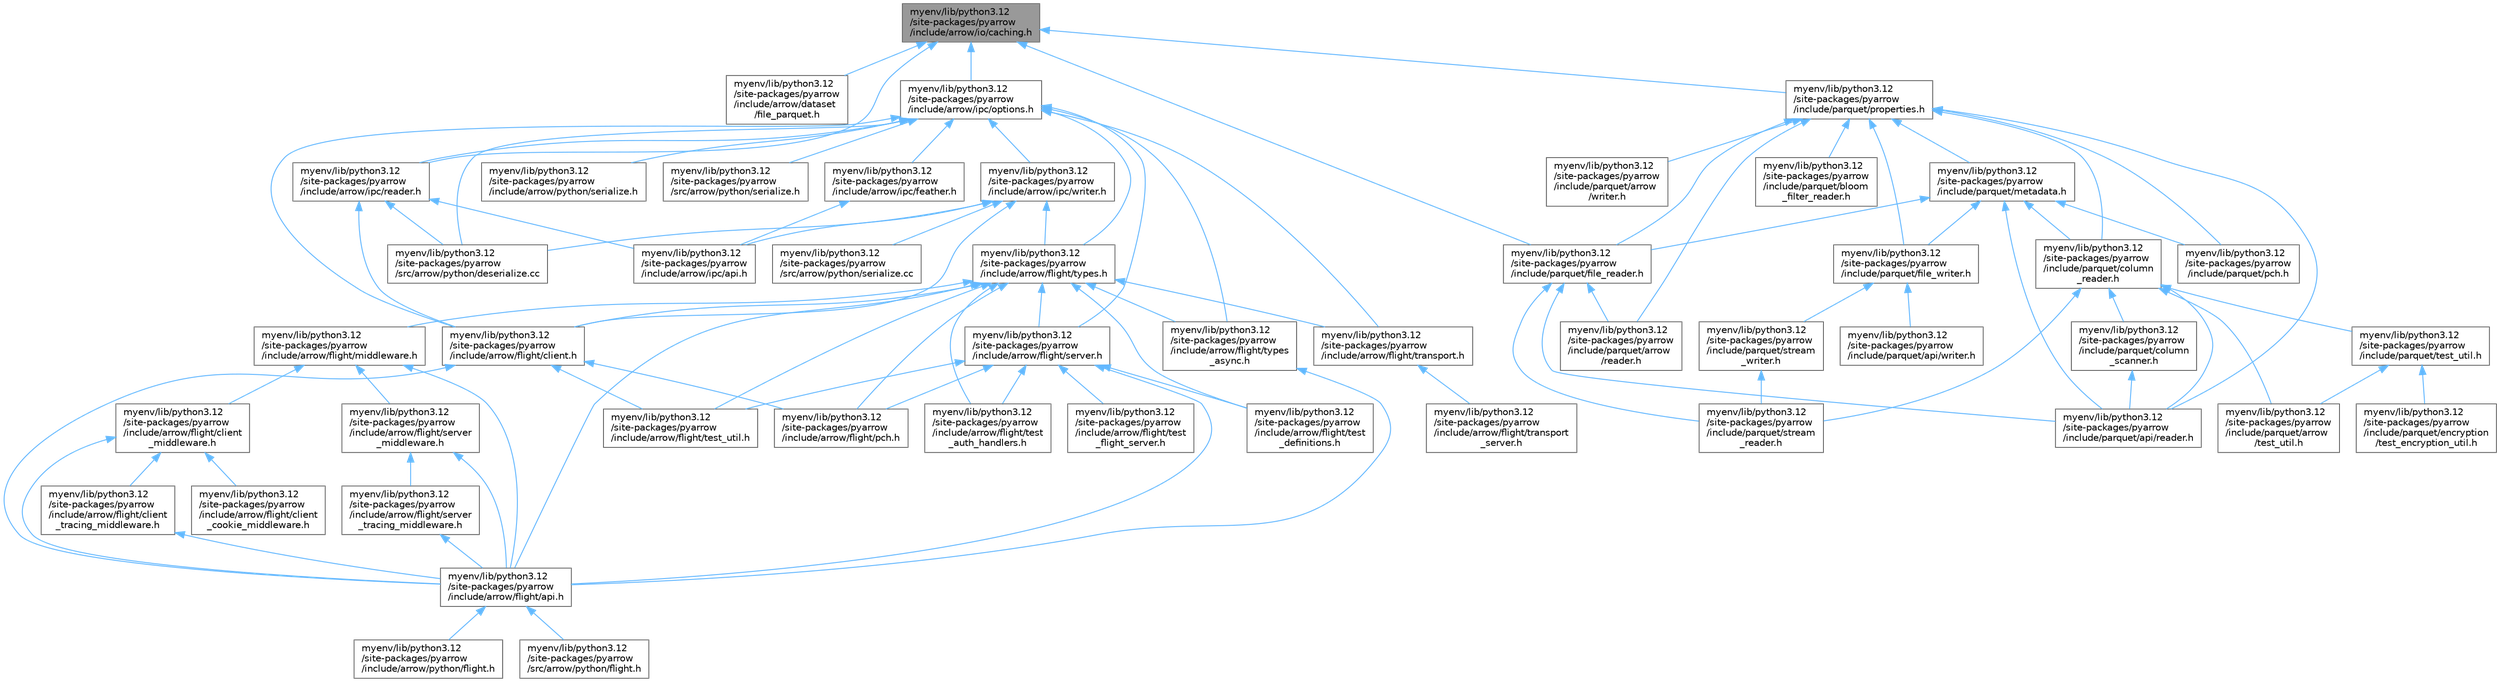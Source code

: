 digraph "myenv/lib/python3.12/site-packages/pyarrow/include/arrow/io/caching.h"
{
 // LATEX_PDF_SIZE
  bgcolor="transparent";
  edge [fontname=Helvetica,fontsize=10,labelfontname=Helvetica,labelfontsize=10];
  node [fontname=Helvetica,fontsize=10,shape=box,height=0.2,width=0.4];
  Node1 [id="Node000001",label="myenv/lib/python3.12\l/site-packages/pyarrow\l/include/arrow/io/caching.h",height=0.2,width=0.4,color="gray40", fillcolor="grey60", style="filled", fontcolor="black",tooltip=" "];
  Node1 -> Node2 [id="edge1_Node000001_Node000002",dir="back",color="steelblue1",style="solid",tooltip=" "];
  Node2 [id="Node000002",label="myenv/lib/python3.12\l/site-packages/pyarrow\l/include/arrow/dataset\l/file_parquet.h",height=0.2,width=0.4,color="grey40", fillcolor="white", style="filled",URL="$file__parquet_8h.html",tooltip=" "];
  Node1 -> Node3 [id="edge2_Node000001_Node000003",dir="back",color="steelblue1",style="solid",tooltip=" "];
  Node3 [id="Node000003",label="myenv/lib/python3.12\l/site-packages/pyarrow\l/include/arrow/ipc/options.h",height=0.2,width=0.4,color="grey40", fillcolor="white", style="filled",URL="$ipc_2options_8h.html",tooltip=" "];
  Node3 -> Node4 [id="edge3_Node000003_Node000004",dir="back",color="steelblue1",style="solid",tooltip=" "];
  Node4 [id="Node000004",label="myenv/lib/python3.12\l/site-packages/pyarrow\l/include/arrow/flight/client.h",height=0.2,width=0.4,color="grey40", fillcolor="white", style="filled",URL="$client_8h.html",tooltip=" "];
  Node4 -> Node5 [id="edge4_Node000004_Node000005",dir="back",color="steelblue1",style="solid",tooltip=" "];
  Node5 [id="Node000005",label="myenv/lib/python3.12\l/site-packages/pyarrow\l/include/arrow/flight/api.h",height=0.2,width=0.4,color="grey40", fillcolor="white", style="filled",URL="$include_2arrow_2flight_2api_8h.html",tooltip=" "];
  Node5 -> Node6 [id="edge5_Node000005_Node000006",dir="back",color="steelblue1",style="solid",tooltip=" "];
  Node6 [id="Node000006",label="myenv/lib/python3.12\l/site-packages/pyarrow\l/include/arrow/python/flight.h",height=0.2,width=0.4,color="grey40", fillcolor="white", style="filled",URL="$include_2arrow_2python_2flight_8h.html",tooltip=" "];
  Node5 -> Node7 [id="edge6_Node000005_Node000007",dir="back",color="steelblue1",style="solid",tooltip=" "];
  Node7 [id="Node000007",label="myenv/lib/python3.12\l/site-packages/pyarrow\l/src/arrow/python/flight.h",height=0.2,width=0.4,color="grey40", fillcolor="white", style="filled",URL="$src_2arrow_2python_2flight_8h.html",tooltip=" "];
  Node4 -> Node8 [id="edge7_Node000004_Node000008",dir="back",color="steelblue1",style="solid",tooltip=" "];
  Node8 [id="Node000008",label="myenv/lib/python3.12\l/site-packages/pyarrow\l/include/arrow/flight/pch.h",height=0.2,width=0.4,color="grey40", fillcolor="white", style="filled",URL="$include_2arrow_2flight_2pch_8h.html",tooltip=" "];
  Node4 -> Node9 [id="edge8_Node000004_Node000009",dir="back",color="steelblue1",style="solid",tooltip=" "];
  Node9 [id="Node000009",label="myenv/lib/python3.12\l/site-packages/pyarrow\l/include/arrow/flight/test_util.h",height=0.2,width=0.4,color="grey40", fillcolor="white", style="filled",URL="$arrow_2flight_2test__util_8h.html",tooltip=" "];
  Node3 -> Node10 [id="edge9_Node000003_Node000010",dir="back",color="steelblue1",style="solid",tooltip=" "];
  Node10 [id="Node000010",label="myenv/lib/python3.12\l/site-packages/pyarrow\l/include/arrow/flight/server.h",height=0.2,width=0.4,color="grey40", fillcolor="white", style="filled",URL="$server_8h.html",tooltip=" "];
  Node10 -> Node5 [id="edge10_Node000010_Node000005",dir="back",color="steelblue1",style="solid",tooltip=" "];
  Node10 -> Node8 [id="edge11_Node000010_Node000008",dir="back",color="steelblue1",style="solid",tooltip=" "];
  Node10 -> Node11 [id="edge12_Node000010_Node000011",dir="back",color="steelblue1",style="solid",tooltip=" "];
  Node11 [id="Node000011",label="myenv/lib/python3.12\l/site-packages/pyarrow\l/include/arrow/flight/test\l_auth_handlers.h",height=0.2,width=0.4,color="grey40", fillcolor="white", style="filled",URL="$test__auth__handlers_8h.html",tooltip=" "];
  Node10 -> Node12 [id="edge13_Node000010_Node000012",dir="back",color="steelblue1",style="solid",tooltip=" "];
  Node12 [id="Node000012",label="myenv/lib/python3.12\l/site-packages/pyarrow\l/include/arrow/flight/test\l_definitions.h",height=0.2,width=0.4,color="grey40", fillcolor="white", style="filled",URL="$test__definitions_8h.html",tooltip=" "];
  Node10 -> Node13 [id="edge14_Node000010_Node000013",dir="back",color="steelblue1",style="solid",tooltip=" "];
  Node13 [id="Node000013",label="myenv/lib/python3.12\l/site-packages/pyarrow\l/include/arrow/flight/test\l_flight_server.h",height=0.2,width=0.4,color="grey40", fillcolor="white", style="filled",URL="$test__flight__server_8h.html",tooltip=" "];
  Node10 -> Node9 [id="edge15_Node000010_Node000009",dir="back",color="steelblue1",style="solid",tooltip=" "];
  Node3 -> Node14 [id="edge16_Node000003_Node000014",dir="back",color="steelblue1",style="solid",tooltip=" "];
  Node14 [id="Node000014",label="myenv/lib/python3.12\l/site-packages/pyarrow\l/include/arrow/flight/transport.h",height=0.2,width=0.4,color="grey40", fillcolor="white", style="filled",URL="$transport_8h.html",tooltip=" "];
  Node14 -> Node15 [id="edge17_Node000014_Node000015",dir="back",color="steelblue1",style="solid",tooltip=" "];
  Node15 [id="Node000015",label="myenv/lib/python3.12\l/site-packages/pyarrow\l/include/arrow/flight/transport\l_server.h",height=0.2,width=0.4,color="grey40", fillcolor="white", style="filled",URL="$transport__server_8h.html",tooltip=" "];
  Node3 -> Node16 [id="edge18_Node000003_Node000016",dir="back",color="steelblue1",style="solid",tooltip=" "];
  Node16 [id="Node000016",label="myenv/lib/python3.12\l/site-packages/pyarrow\l/include/arrow/flight/types.h",height=0.2,width=0.4,color="grey40", fillcolor="white", style="filled",URL="$arrow_2flight_2types_8h.html",tooltip=" "];
  Node16 -> Node5 [id="edge19_Node000016_Node000005",dir="back",color="steelblue1",style="solid",tooltip=" "];
  Node16 -> Node4 [id="edge20_Node000016_Node000004",dir="back",color="steelblue1",style="solid",tooltip=" "];
  Node16 -> Node17 [id="edge21_Node000016_Node000017",dir="back",color="steelblue1",style="solid",tooltip=" "];
  Node17 [id="Node000017",label="myenv/lib/python3.12\l/site-packages/pyarrow\l/include/arrow/flight/middleware.h",height=0.2,width=0.4,color="grey40", fillcolor="white", style="filled",URL="$middleware_8h.html",tooltip=" "];
  Node17 -> Node5 [id="edge22_Node000017_Node000005",dir="back",color="steelblue1",style="solid",tooltip=" "];
  Node17 -> Node18 [id="edge23_Node000017_Node000018",dir="back",color="steelblue1",style="solid",tooltip=" "];
  Node18 [id="Node000018",label="myenv/lib/python3.12\l/site-packages/pyarrow\l/include/arrow/flight/client\l_middleware.h",height=0.2,width=0.4,color="grey40", fillcolor="white", style="filled",URL="$client__middleware_8h.html",tooltip=" "];
  Node18 -> Node5 [id="edge24_Node000018_Node000005",dir="back",color="steelblue1",style="solid",tooltip=" "];
  Node18 -> Node19 [id="edge25_Node000018_Node000019",dir="back",color="steelblue1",style="solid",tooltip=" "];
  Node19 [id="Node000019",label="myenv/lib/python3.12\l/site-packages/pyarrow\l/include/arrow/flight/client\l_cookie_middleware.h",height=0.2,width=0.4,color="grey40", fillcolor="white", style="filled",URL="$client__cookie__middleware_8h.html",tooltip=" "];
  Node18 -> Node20 [id="edge26_Node000018_Node000020",dir="back",color="steelblue1",style="solid",tooltip=" "];
  Node20 [id="Node000020",label="myenv/lib/python3.12\l/site-packages/pyarrow\l/include/arrow/flight/client\l_tracing_middleware.h",height=0.2,width=0.4,color="grey40", fillcolor="white", style="filled",URL="$client__tracing__middleware_8h.html",tooltip=" "];
  Node20 -> Node5 [id="edge27_Node000020_Node000005",dir="back",color="steelblue1",style="solid",tooltip=" "];
  Node17 -> Node21 [id="edge28_Node000017_Node000021",dir="back",color="steelblue1",style="solid",tooltip=" "];
  Node21 [id="Node000021",label="myenv/lib/python3.12\l/site-packages/pyarrow\l/include/arrow/flight/server\l_middleware.h",height=0.2,width=0.4,color="grey40", fillcolor="white", style="filled",URL="$server__middleware_8h.html",tooltip=" "];
  Node21 -> Node5 [id="edge29_Node000021_Node000005",dir="back",color="steelblue1",style="solid",tooltip=" "];
  Node21 -> Node22 [id="edge30_Node000021_Node000022",dir="back",color="steelblue1",style="solid",tooltip=" "];
  Node22 [id="Node000022",label="myenv/lib/python3.12\l/site-packages/pyarrow\l/include/arrow/flight/server\l_tracing_middleware.h",height=0.2,width=0.4,color="grey40", fillcolor="white", style="filled",URL="$server__tracing__middleware_8h.html",tooltip=" "];
  Node22 -> Node5 [id="edge31_Node000022_Node000005",dir="back",color="steelblue1",style="solid",tooltip=" "];
  Node16 -> Node8 [id="edge32_Node000016_Node000008",dir="back",color="steelblue1",style="solid",tooltip=" "];
  Node16 -> Node10 [id="edge33_Node000016_Node000010",dir="back",color="steelblue1",style="solid",tooltip=" "];
  Node16 -> Node11 [id="edge34_Node000016_Node000011",dir="back",color="steelblue1",style="solid",tooltip=" "];
  Node16 -> Node12 [id="edge35_Node000016_Node000012",dir="back",color="steelblue1",style="solid",tooltip=" "];
  Node16 -> Node9 [id="edge36_Node000016_Node000009",dir="back",color="steelblue1",style="solid",tooltip=" "];
  Node16 -> Node14 [id="edge37_Node000016_Node000014",dir="back",color="steelblue1",style="solid",tooltip=" "];
  Node16 -> Node23 [id="edge38_Node000016_Node000023",dir="back",color="steelblue1",style="solid",tooltip=" "];
  Node23 [id="Node000023",label="myenv/lib/python3.12\l/site-packages/pyarrow\l/include/arrow/flight/types\l_async.h",height=0.2,width=0.4,color="grey40", fillcolor="white", style="filled",URL="$types__async_8h.html",tooltip=" "];
  Node23 -> Node5 [id="edge39_Node000023_Node000005",dir="back",color="steelblue1",style="solid",tooltip=" "];
  Node3 -> Node23 [id="edge40_Node000003_Node000023",dir="back",color="steelblue1",style="solid",tooltip=" "];
  Node3 -> Node24 [id="edge41_Node000003_Node000024",dir="back",color="steelblue1",style="solid",tooltip=" "];
  Node24 [id="Node000024",label="myenv/lib/python3.12\l/site-packages/pyarrow\l/include/arrow/ipc/feather.h",height=0.2,width=0.4,color="grey40", fillcolor="white", style="filled",URL="$feather_8h.html",tooltip=" "];
  Node24 -> Node25 [id="edge42_Node000024_Node000025",dir="back",color="steelblue1",style="solid",tooltip=" "];
  Node25 [id="Node000025",label="myenv/lib/python3.12\l/site-packages/pyarrow\l/include/arrow/ipc/api.h",height=0.2,width=0.4,color="grey40", fillcolor="white", style="filled",URL="$include_2arrow_2ipc_2api_8h.html",tooltip=" "];
  Node3 -> Node26 [id="edge43_Node000003_Node000026",dir="back",color="steelblue1",style="solid",tooltip=" "];
  Node26 [id="Node000026",label="myenv/lib/python3.12\l/site-packages/pyarrow\l/include/arrow/ipc/reader.h",height=0.2,width=0.4,color="grey40", fillcolor="white", style="filled",URL="$arrow_2ipc_2reader_8h.html",tooltip=" "];
  Node26 -> Node4 [id="edge44_Node000026_Node000004",dir="back",color="steelblue1",style="solid",tooltip=" "];
  Node26 -> Node25 [id="edge45_Node000026_Node000025",dir="back",color="steelblue1",style="solid",tooltip=" "];
  Node26 -> Node27 [id="edge46_Node000026_Node000027",dir="back",color="steelblue1",style="solid",tooltip=" "];
  Node27 [id="Node000027",label="myenv/lib/python3.12\l/site-packages/pyarrow\l/src/arrow/python/deserialize.cc",height=0.2,width=0.4,color="grey40", fillcolor="white", style="filled",URL="$deserialize_8cc.html",tooltip=" "];
  Node3 -> Node28 [id="edge47_Node000003_Node000028",dir="back",color="steelblue1",style="solid",tooltip=" "];
  Node28 [id="Node000028",label="myenv/lib/python3.12\l/site-packages/pyarrow\l/include/arrow/ipc/writer.h",height=0.2,width=0.4,color="grey40", fillcolor="white", style="filled",URL="$arrow_2ipc_2writer_8h.html",tooltip=" "];
  Node28 -> Node4 [id="edge48_Node000028_Node000004",dir="back",color="steelblue1",style="solid",tooltip=" "];
  Node28 -> Node16 [id="edge49_Node000028_Node000016",dir="back",color="steelblue1",style="solid",tooltip=" "];
  Node28 -> Node25 [id="edge50_Node000028_Node000025",dir="back",color="steelblue1",style="solid",tooltip=" "];
  Node28 -> Node27 [id="edge51_Node000028_Node000027",dir="back",color="steelblue1",style="solid",tooltip=" "];
  Node28 -> Node29 [id="edge52_Node000028_Node000029",dir="back",color="steelblue1",style="solid",tooltip=" "];
  Node29 [id="Node000029",label="myenv/lib/python3.12\l/site-packages/pyarrow\l/src/arrow/python/serialize.cc",height=0.2,width=0.4,color="grey40", fillcolor="white", style="filled",URL="$serialize_8cc.html",tooltip=" "];
  Node3 -> Node30 [id="edge53_Node000003_Node000030",dir="back",color="steelblue1",style="solid",tooltip=" "];
  Node30 [id="Node000030",label="myenv/lib/python3.12\l/site-packages/pyarrow\l/include/arrow/python/serialize.h",height=0.2,width=0.4,color="grey40", fillcolor="white", style="filled",URL="$include_2arrow_2python_2serialize_8h.html",tooltip=" "];
  Node3 -> Node27 [id="edge54_Node000003_Node000027",dir="back",color="steelblue1",style="solid",tooltip=" "];
  Node3 -> Node31 [id="edge55_Node000003_Node000031",dir="back",color="steelblue1",style="solid",tooltip=" "];
  Node31 [id="Node000031",label="myenv/lib/python3.12\l/site-packages/pyarrow\l/src/arrow/python/serialize.h",height=0.2,width=0.4,color="grey40", fillcolor="white", style="filled",URL="$src_2arrow_2python_2serialize_8h.html",tooltip=" "];
  Node1 -> Node26 [id="edge56_Node000001_Node000026",dir="back",color="steelblue1",style="solid",tooltip=" "];
  Node1 -> Node32 [id="edge57_Node000001_Node000032",dir="back",color="steelblue1",style="solid",tooltip=" "];
  Node32 [id="Node000032",label="myenv/lib/python3.12\l/site-packages/pyarrow\l/include/parquet/file_reader.h",height=0.2,width=0.4,color="grey40", fillcolor="white", style="filled",URL="$file__reader_8h.html",tooltip=" "];
  Node32 -> Node33 [id="edge58_Node000032_Node000033",dir="back",color="steelblue1",style="solid",tooltip=" "];
  Node33 [id="Node000033",label="myenv/lib/python3.12\l/site-packages/pyarrow\l/include/parquet/api/reader.h",height=0.2,width=0.4,color="grey40", fillcolor="white", style="filled",URL="$parquet_2api_2reader_8h.html",tooltip=" "];
  Node32 -> Node34 [id="edge59_Node000032_Node000034",dir="back",color="steelblue1",style="solid",tooltip=" "];
  Node34 [id="Node000034",label="myenv/lib/python3.12\l/site-packages/pyarrow\l/include/parquet/arrow\l/reader.h",height=0.2,width=0.4,color="grey40", fillcolor="white", style="filled",URL="$parquet_2arrow_2reader_8h.html",tooltip=" "];
  Node32 -> Node35 [id="edge60_Node000032_Node000035",dir="back",color="steelblue1",style="solid",tooltip=" "];
  Node35 [id="Node000035",label="myenv/lib/python3.12\l/site-packages/pyarrow\l/include/parquet/stream\l_reader.h",height=0.2,width=0.4,color="grey40", fillcolor="white", style="filled",URL="$stream__reader_8h.html",tooltip=" "];
  Node1 -> Node36 [id="edge61_Node000001_Node000036",dir="back",color="steelblue1",style="solid",tooltip=" "];
  Node36 [id="Node000036",label="myenv/lib/python3.12\l/site-packages/pyarrow\l/include/parquet/properties.h",height=0.2,width=0.4,color="grey40", fillcolor="white", style="filled",URL="$properties_8h.html",tooltip=" "];
  Node36 -> Node33 [id="edge62_Node000036_Node000033",dir="back",color="steelblue1",style="solid",tooltip=" "];
  Node36 -> Node34 [id="edge63_Node000036_Node000034",dir="back",color="steelblue1",style="solid",tooltip=" "];
  Node36 -> Node37 [id="edge64_Node000036_Node000037",dir="back",color="steelblue1",style="solid",tooltip=" "];
  Node37 [id="Node000037",label="myenv/lib/python3.12\l/site-packages/pyarrow\l/include/parquet/arrow\l/writer.h",height=0.2,width=0.4,color="grey40", fillcolor="white", style="filled",URL="$parquet_2arrow_2writer_8h.html",tooltip=" "];
  Node36 -> Node38 [id="edge65_Node000036_Node000038",dir="back",color="steelblue1",style="solid",tooltip=" "];
  Node38 [id="Node000038",label="myenv/lib/python3.12\l/site-packages/pyarrow\l/include/parquet/bloom\l_filter_reader.h",height=0.2,width=0.4,color="grey40", fillcolor="white", style="filled",URL="$bloom__filter__reader_8h.html",tooltip=" "];
  Node36 -> Node39 [id="edge66_Node000036_Node000039",dir="back",color="steelblue1",style="solid",tooltip=" "];
  Node39 [id="Node000039",label="myenv/lib/python3.12\l/site-packages/pyarrow\l/include/parquet/column\l_reader.h",height=0.2,width=0.4,color="grey40", fillcolor="white", style="filled",URL="$column__reader_8h.html",tooltip=" "];
  Node39 -> Node33 [id="edge67_Node000039_Node000033",dir="back",color="steelblue1",style="solid",tooltip=" "];
  Node39 -> Node40 [id="edge68_Node000039_Node000040",dir="back",color="steelblue1",style="solid",tooltip=" "];
  Node40 [id="Node000040",label="myenv/lib/python3.12\l/site-packages/pyarrow\l/include/parquet/arrow\l/test_util.h",height=0.2,width=0.4,color="grey40", fillcolor="white", style="filled",URL="$parquet_2arrow_2test__util_8h.html",tooltip=" "];
  Node39 -> Node41 [id="edge69_Node000039_Node000041",dir="back",color="steelblue1",style="solid",tooltip=" "];
  Node41 [id="Node000041",label="myenv/lib/python3.12\l/site-packages/pyarrow\l/include/parquet/column\l_scanner.h",height=0.2,width=0.4,color="grey40", fillcolor="white", style="filled",URL="$column__scanner_8h.html",tooltip=" "];
  Node41 -> Node33 [id="edge70_Node000041_Node000033",dir="back",color="steelblue1",style="solid",tooltip=" "];
  Node39 -> Node35 [id="edge71_Node000039_Node000035",dir="back",color="steelblue1",style="solid",tooltip=" "];
  Node39 -> Node42 [id="edge72_Node000039_Node000042",dir="back",color="steelblue1",style="solid",tooltip=" "];
  Node42 [id="Node000042",label="myenv/lib/python3.12\l/site-packages/pyarrow\l/include/parquet/test_util.h",height=0.2,width=0.4,color="grey40", fillcolor="white", style="filled",URL="$parquet_2test__util_8h.html",tooltip=" "];
  Node42 -> Node40 [id="edge73_Node000042_Node000040",dir="back",color="steelblue1",style="solid",tooltip=" "];
  Node42 -> Node43 [id="edge74_Node000042_Node000043",dir="back",color="steelblue1",style="solid",tooltip=" "];
  Node43 [id="Node000043",label="myenv/lib/python3.12\l/site-packages/pyarrow\l/include/parquet/encryption\l/test_encryption_util.h",height=0.2,width=0.4,color="grey40", fillcolor="white", style="filled",URL="$test__encryption__util_8h.html",tooltip=" "];
  Node36 -> Node32 [id="edge75_Node000036_Node000032",dir="back",color="steelblue1",style="solid",tooltip=" "];
  Node36 -> Node44 [id="edge76_Node000036_Node000044",dir="back",color="steelblue1",style="solid",tooltip=" "];
  Node44 [id="Node000044",label="myenv/lib/python3.12\l/site-packages/pyarrow\l/include/parquet/file_writer.h",height=0.2,width=0.4,color="grey40", fillcolor="white", style="filled",URL="$file__writer_8h.html",tooltip=" "];
  Node44 -> Node45 [id="edge77_Node000044_Node000045",dir="back",color="steelblue1",style="solid",tooltip=" "];
  Node45 [id="Node000045",label="myenv/lib/python3.12\l/site-packages/pyarrow\l/include/parquet/api/writer.h",height=0.2,width=0.4,color="grey40", fillcolor="white", style="filled",URL="$parquet_2api_2writer_8h.html",tooltip=" "];
  Node44 -> Node46 [id="edge78_Node000044_Node000046",dir="back",color="steelblue1",style="solid",tooltip=" "];
  Node46 [id="Node000046",label="myenv/lib/python3.12\l/site-packages/pyarrow\l/include/parquet/stream\l_writer.h",height=0.2,width=0.4,color="grey40", fillcolor="white", style="filled",URL="$stream__writer_8h.html",tooltip=" "];
  Node46 -> Node35 [id="edge79_Node000046_Node000035",dir="back",color="steelblue1",style="solid",tooltip=" "];
  Node36 -> Node47 [id="edge80_Node000036_Node000047",dir="back",color="steelblue1",style="solid",tooltip=" "];
  Node47 [id="Node000047",label="myenv/lib/python3.12\l/site-packages/pyarrow\l/include/parquet/metadata.h",height=0.2,width=0.4,color="grey40", fillcolor="white", style="filled",URL="$metadata_8h.html",tooltip=" "];
  Node47 -> Node33 [id="edge81_Node000047_Node000033",dir="back",color="steelblue1",style="solid",tooltip=" "];
  Node47 -> Node39 [id="edge82_Node000047_Node000039",dir="back",color="steelblue1",style="solid",tooltip=" "];
  Node47 -> Node32 [id="edge83_Node000047_Node000032",dir="back",color="steelblue1",style="solid",tooltip=" "];
  Node47 -> Node44 [id="edge84_Node000047_Node000044",dir="back",color="steelblue1",style="solid",tooltip=" "];
  Node47 -> Node48 [id="edge85_Node000047_Node000048",dir="back",color="steelblue1",style="solid",tooltip=" "];
  Node48 [id="Node000048",label="myenv/lib/python3.12\l/site-packages/pyarrow\l/include/parquet/pch.h",height=0.2,width=0.4,color="grey40", fillcolor="white", style="filled",URL="$include_2parquet_2pch_8h.html",tooltip=" "];
  Node36 -> Node48 [id="edge86_Node000036_Node000048",dir="back",color="steelblue1",style="solid",tooltip=" "];
}
